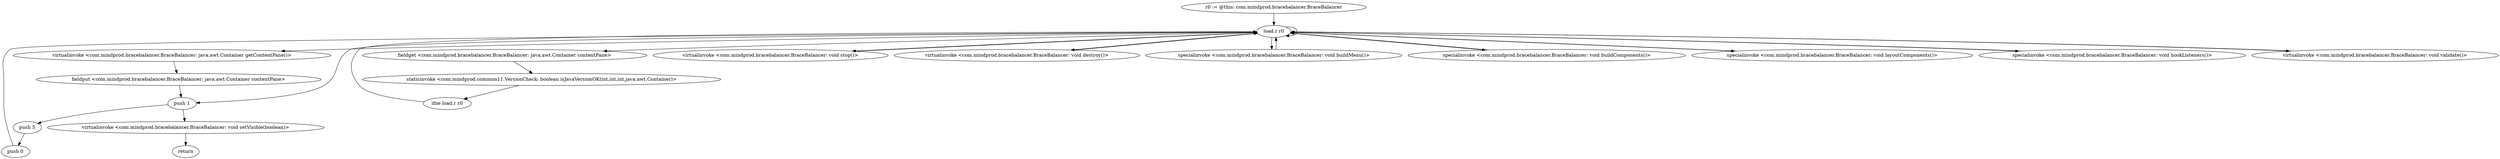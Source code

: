digraph "" {
    "r0 := @this: com.mindprod.bracebalancer.BraceBalancer"
    "load.r r0"
    "r0 := @this: com.mindprod.bracebalancer.BraceBalancer"->"load.r r0";
    "load.r r0"->"load.r r0";
    "virtualinvoke <com.mindprod.bracebalancer.BraceBalancer: java.awt.Container getContentPane()>"
    "load.r r0"->"virtualinvoke <com.mindprod.bracebalancer.BraceBalancer: java.awt.Container getContentPane()>";
    "fieldput <com.mindprod.bracebalancer.BraceBalancer: java.awt.Container contentPane>"
    "virtualinvoke <com.mindprod.bracebalancer.BraceBalancer: java.awt.Container getContentPane()>"->"fieldput <com.mindprod.bracebalancer.BraceBalancer: java.awt.Container contentPane>";
    "push 1"
    "fieldput <com.mindprod.bracebalancer.BraceBalancer: java.awt.Container contentPane>"->"push 1";
    "push 5"
    "push 1"->"push 5";
    "push 0"
    "push 5"->"push 0";
    "push 0"->"load.r r0";
    "fieldget <com.mindprod.bracebalancer.BraceBalancer: java.awt.Container contentPane>"
    "load.r r0"->"fieldget <com.mindprod.bracebalancer.BraceBalancer: java.awt.Container contentPane>";
    "staticinvoke <com.mindprod.common11.VersionCheck: boolean isJavaVersionOK(int,int,int,java.awt.Container)>"
    "fieldget <com.mindprod.bracebalancer.BraceBalancer: java.awt.Container contentPane>"->"staticinvoke <com.mindprod.common11.VersionCheck: boolean isJavaVersionOK(int,int,int,java.awt.Container)>";
    "ifne load.r r0"
    "staticinvoke <com.mindprod.common11.VersionCheck: boolean isJavaVersionOK(int,int,int,java.awt.Container)>"->"ifne load.r r0";
    "ifne load.r r0"->"load.r r0";
    "virtualinvoke <com.mindprod.bracebalancer.BraceBalancer: void stop()>"
    "load.r r0"->"virtualinvoke <com.mindprod.bracebalancer.BraceBalancer: void stop()>";
    "virtualinvoke <com.mindprod.bracebalancer.BraceBalancer: void stop()>"->"load.r r0";
    "virtualinvoke <com.mindprod.bracebalancer.BraceBalancer: void destroy()>"
    "load.r r0"->"virtualinvoke <com.mindprod.bracebalancer.BraceBalancer: void destroy()>";
    "virtualinvoke <com.mindprod.bracebalancer.BraceBalancer: void destroy()>"->"load.r r0";
    "specialinvoke <com.mindprod.bracebalancer.BraceBalancer: void buildMenu()>"
    "load.r r0"->"specialinvoke <com.mindprod.bracebalancer.BraceBalancer: void buildMenu()>";
    "specialinvoke <com.mindprod.bracebalancer.BraceBalancer: void buildMenu()>"->"load.r r0";
    "specialinvoke <com.mindprod.bracebalancer.BraceBalancer: void buildComponents()>"
    "load.r r0"->"specialinvoke <com.mindprod.bracebalancer.BraceBalancer: void buildComponents()>";
    "specialinvoke <com.mindprod.bracebalancer.BraceBalancer: void buildComponents()>"->"load.r r0";
    "specialinvoke <com.mindprod.bracebalancer.BraceBalancer: void layoutComponents()>"
    "load.r r0"->"specialinvoke <com.mindprod.bracebalancer.BraceBalancer: void layoutComponents()>";
    "specialinvoke <com.mindprod.bracebalancer.BraceBalancer: void layoutComponents()>"->"load.r r0";
    "specialinvoke <com.mindprod.bracebalancer.BraceBalancer: void hookListeners()>"
    "load.r r0"->"specialinvoke <com.mindprod.bracebalancer.BraceBalancer: void hookListeners()>";
    "specialinvoke <com.mindprod.bracebalancer.BraceBalancer: void hookListeners()>"->"load.r r0";
    "virtualinvoke <com.mindprod.bracebalancer.BraceBalancer: void validate()>"
    "load.r r0"->"virtualinvoke <com.mindprod.bracebalancer.BraceBalancer: void validate()>";
    "virtualinvoke <com.mindprod.bracebalancer.BraceBalancer: void validate()>"->"load.r r0";
    "load.r r0"->"push 1";
    "virtualinvoke <com.mindprod.bracebalancer.BraceBalancer: void setVisible(boolean)>"
    "push 1"->"virtualinvoke <com.mindprod.bracebalancer.BraceBalancer: void setVisible(boolean)>";
    "return"
    "virtualinvoke <com.mindprod.bracebalancer.BraceBalancer: void setVisible(boolean)>"->"return";
}
